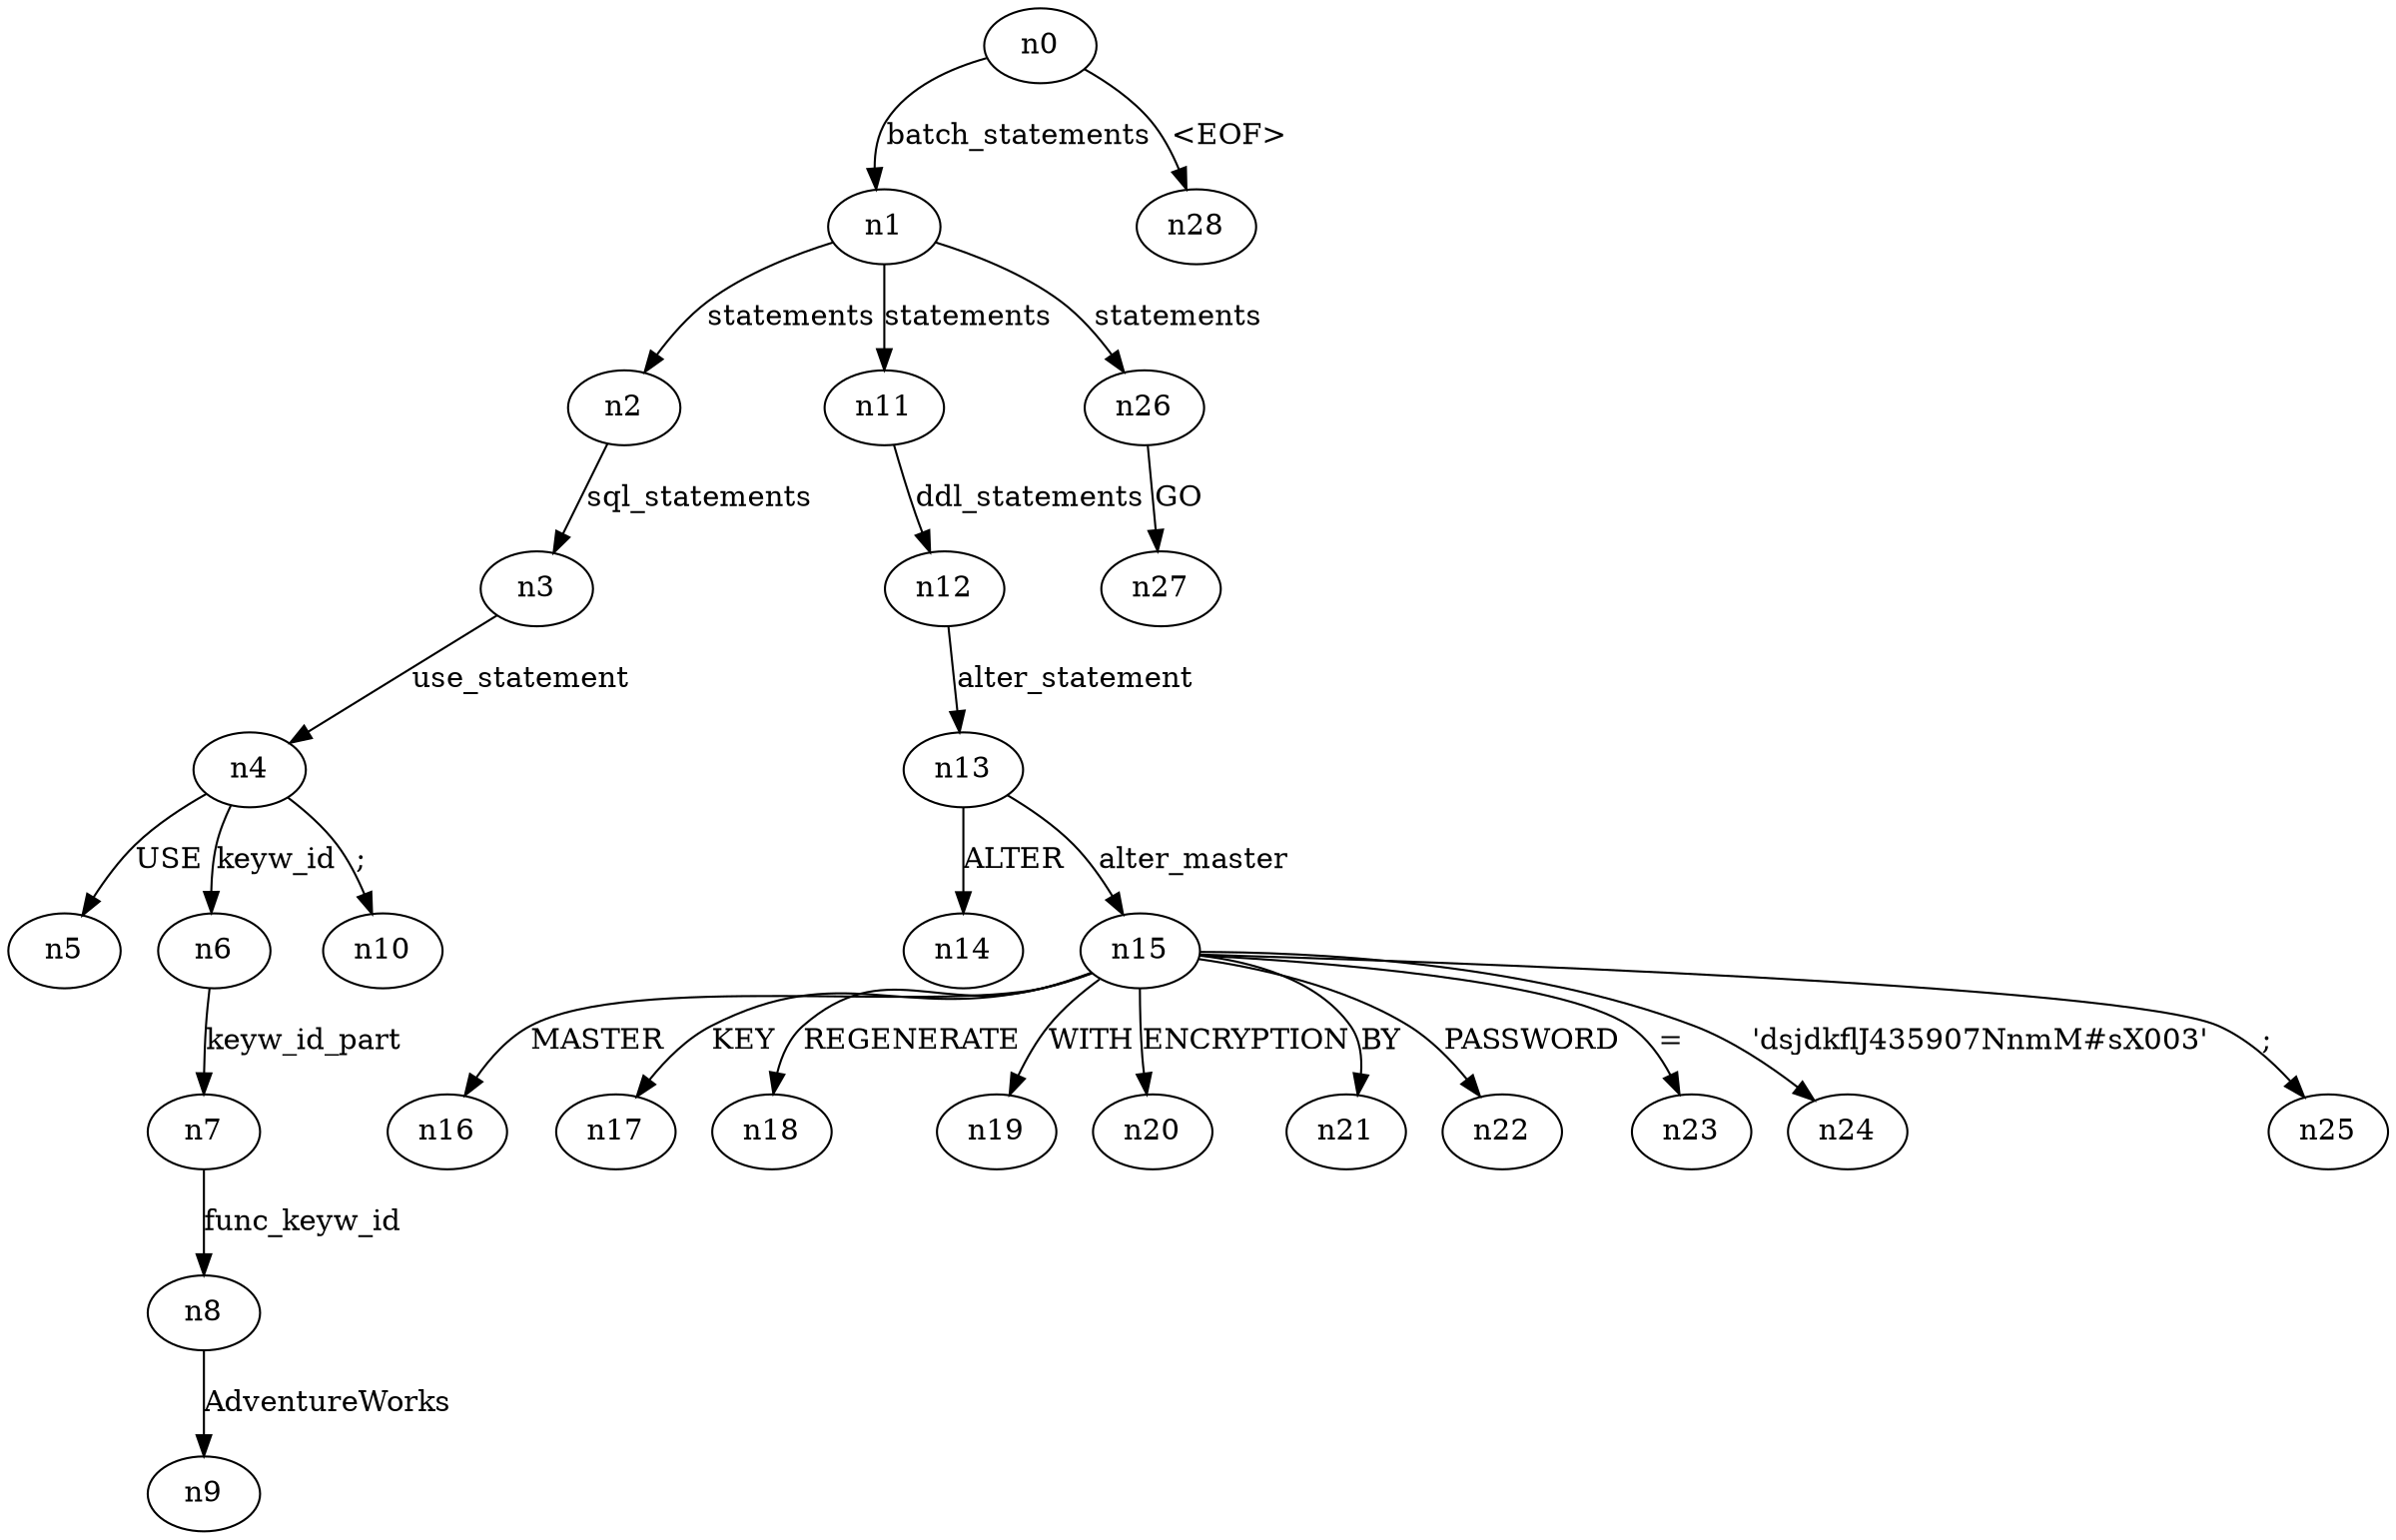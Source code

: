 digraph ParseTree {
  n0 -> n1 [label="batch_statements"];
  n1 -> n2 [label="statements"];
  n2 -> n3 [label="sql_statements"];
  n3 -> n4 [label="use_statement"];
  n4 -> n5 [label="USE"];
  n4 -> n6 [label="keyw_id"];
  n6 -> n7 [label="keyw_id_part"];
  n7 -> n8 [label="func_keyw_id"];
  n8 -> n9 [label="AdventureWorks"];
  n4 -> n10 [label=";"];
  n1 -> n11 [label="statements"];
  n11 -> n12 [label="ddl_statements"];
  n12 -> n13 [label="alter_statement"];
  n13 -> n14 [label="ALTER"];
  n13 -> n15 [label="alter_master"];
  n15 -> n16 [label="MASTER"];
  n15 -> n17 [label="KEY"];
  n15 -> n18 [label="REGENERATE"];
  n15 -> n19 [label="WITH"];
  n15 -> n20 [label="ENCRYPTION"];
  n15 -> n21 [label="BY"];
  n15 -> n22 [label="PASSWORD"];
  n15 -> n23 [label="="];
  n15 -> n24 [label="'dsjdkflJ435907NnmM#sX003'"];
  n15 -> n25 [label=";"];
  n1 -> n26 [label="statements"];
  n26 -> n27 [label="GO"];
  n0 -> n28 [label="<EOF>"];
}